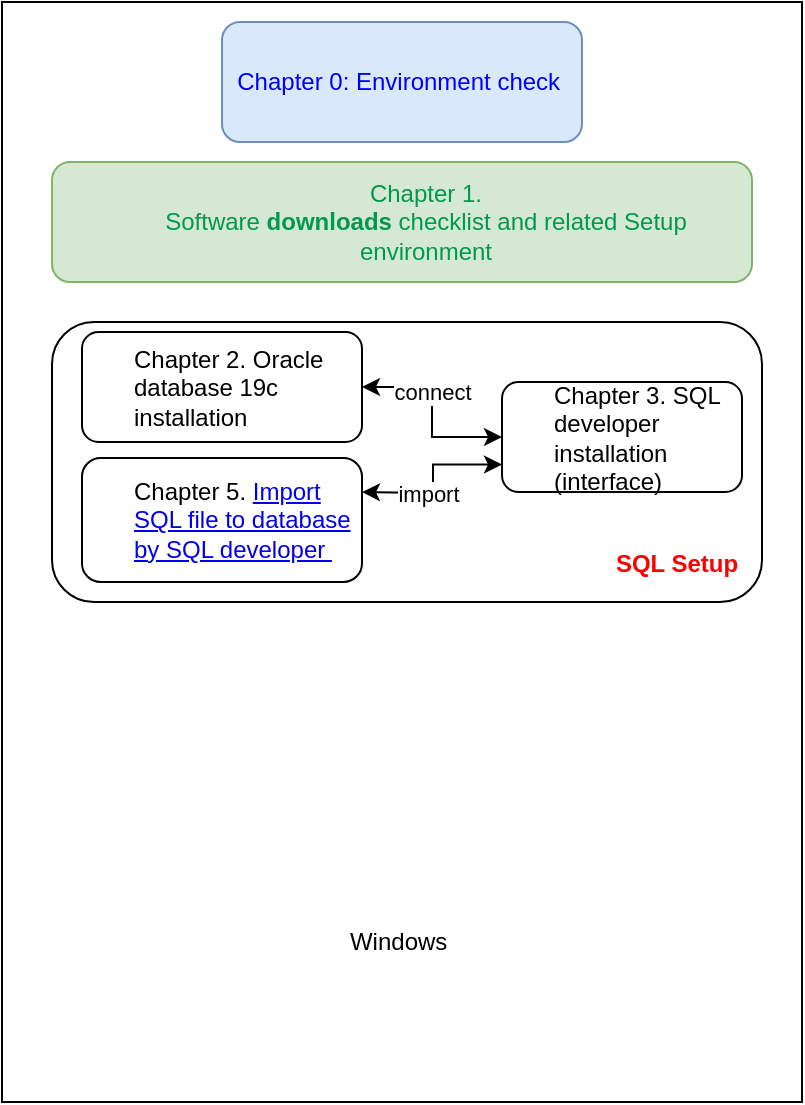 <mxfile version="20.0.0" type="github">
  <diagram id="17G2DBIcZU6sUmtRgQNI" name="Page-1">
    <mxGraphModel dx="540" dy="544" grid="1" gridSize="10" guides="1" tooltips="1" connect="1" arrows="1" fold="1" page="1" pageScale="1" pageWidth="850" pageHeight="1100" math="0" shadow="0">
      <root>
        <mxCell id="0" />
        <mxCell id="1" parent="0" />
        <mxCell id="mP8B_jTsaXODHllWjWsl-1" value="&lt;br&gt;&lt;br&gt;&lt;br&gt;&lt;br&gt;&lt;br&gt;&lt;br&gt;&lt;br&gt;&lt;br&gt;&lt;br&gt;&lt;br&gt;&lt;br&gt;&lt;br&gt;&lt;br&gt;&lt;br&gt;&lt;br&gt;&lt;br&gt;&lt;br&gt;&lt;br&gt;&lt;br&gt;&lt;br&gt;&lt;br&gt;&lt;br&gt;&lt;br&gt;&lt;br&gt;&lt;br&gt;&lt;br&gt;&lt;br&gt;Windows&amp;nbsp;" style="rounded=0;whiteSpace=wrap;html=1;" vertex="1" parent="1">
          <mxGeometry x="30" y="40" width="400" height="550" as="geometry" />
        </mxCell>
        <mxCell id="mP8B_jTsaXODHllWjWsl-2" value="&lt;p class=&quot;MsoNormal&quot;&gt;Chapter 0: Environment check&amp;nbsp;&lt;/p&gt;" style="rounded=1;whiteSpace=wrap;html=1;fillColor=#dae8fc;strokeColor=#6c8ebf;fontColor=#0000FF;" vertex="1" parent="1">
          <mxGeometry x="140" y="50" width="180" height="60" as="geometry" />
        </mxCell>
        <mxCell id="mP8B_jTsaXODHllWjWsl-3" value="&lt;p style=&quot;margin-left:.25in&quot; class=&quot;MsoNormal&quot;&gt;Chapter 1.&lt;br&gt;Software &lt;b&gt;downloads &lt;/b&gt;checklist and related Setup environment&lt;/p&gt;" style="rounded=1;whiteSpace=wrap;html=1;fillColor=#d5e8d4;strokeColor=#82b366;fontColor=#00994D;" vertex="1" parent="1">
          <mxGeometry x="55" y="120" width="350" height="60" as="geometry" />
        </mxCell>
        <mxCell id="mP8B_jTsaXODHllWjWsl-4" value="&lt;font color=&quot;#ff0000&quot;&gt;&lt;br&gt;&lt;br&gt;&lt;br&gt;&lt;br&gt;&lt;br&gt;&lt;br&gt;&lt;br&gt;&lt;/font&gt;&lt;div style=&quot;text-align: right;&quot;&gt;&lt;span style=&quot;background-color: initial;&quot;&gt;&lt;font color=&quot;#ff0000&quot;&gt;&amp;nbsp; &amp;nbsp; &amp;nbsp; &amp;nbsp; &amp;nbsp; &amp;nbsp; &amp;nbsp; &amp;nbsp; &amp;nbsp; &amp;nbsp; &amp;nbsp; &amp;nbsp; &amp;nbsp; &amp;nbsp; &amp;nbsp; &amp;nbsp; &amp;nbsp; &amp;nbsp; &amp;nbsp; &amp;nbsp; &amp;nbsp; &amp;nbsp; &amp;nbsp; &amp;nbsp; &amp;nbsp; &amp;nbsp; &amp;nbsp; &amp;nbsp; &amp;nbsp; &amp;nbsp; &amp;nbsp; &amp;nbsp; &amp;nbsp; &amp;nbsp; &amp;nbsp; &amp;nbsp; &amp;nbsp; &amp;nbsp; &amp;nbsp; &amp;nbsp;&lt;b&gt; &amp;nbsp;SQL Setup&lt;/b&gt;&lt;/font&gt;&lt;/span&gt;&lt;/div&gt;" style="rounded=1;whiteSpace=wrap;html=1;" vertex="1" parent="1">
          <mxGeometry x="55" y="200" width="355" height="140" as="geometry" />
        </mxCell>
        <mxCell id="mP8B_jTsaXODHllWjWsl-11" value="" style="edgeStyle=orthogonalEdgeStyle;rounded=0;orthogonalLoop=1;jettySize=auto;html=1;startArrow=classic;startFill=1;" edge="1" parent="1" source="mP8B_jTsaXODHllWjWsl-5" target="mP8B_jTsaXODHllWjWsl-6">
          <mxGeometry relative="1" as="geometry" />
        </mxCell>
        <mxCell id="mP8B_jTsaXODHllWjWsl-12" value="connect" style="edgeLabel;html=1;align=center;verticalAlign=middle;resizable=0;points=[];" vertex="1" connectable="0" parent="mP8B_jTsaXODHllWjWsl-11">
          <mxGeometry x="-0.212" relative="1" as="geometry">
            <mxPoint as="offset" />
          </mxGeometry>
        </mxCell>
        <mxCell id="mP8B_jTsaXODHllWjWsl-5" value="&lt;p style=&quot;margin-left:.25in&quot; class=&quot;MsoNormal&quot;&gt;Chapter 2. Oracle database 19c&lt;br&gt;installation&lt;/p&gt;" style="rounded=1;whiteSpace=wrap;html=1;align=left;" vertex="1" parent="1">
          <mxGeometry x="70" y="205" width="140" height="55" as="geometry" />
        </mxCell>
        <mxCell id="mP8B_jTsaXODHllWjWsl-6" value="&lt;p style=&quot;margin-left:.25in&quot; class=&quot;MsoNormal&quot;&gt;Chapter 3. SQL developer&lt;br&gt;installation (interface)&lt;/p&gt;" style="rounded=1;whiteSpace=wrap;html=1;align=left;" vertex="1" parent="1">
          <mxGeometry x="280" y="230" width="120" height="55" as="geometry" />
        </mxCell>
        <mxCell id="mP8B_jTsaXODHllWjWsl-14" value="&lt;p style=&quot;margin-left:.25in&quot; class=&quot;MsoNormal&quot;&gt;Chapter 5. &lt;a name=&quot;_Hlk105871212&quot;&gt;Import&lt;br&gt;SQL file to database by SQL developer&amp;nbsp;&lt;/a&gt;&lt;/p&gt;" style="rounded=1;whiteSpace=wrap;html=1;align=left;" vertex="1" parent="1">
          <mxGeometry x="70" y="268" width="140" height="62" as="geometry" />
        </mxCell>
        <mxCell id="mP8B_jTsaXODHllWjWsl-17" value="" style="edgeStyle=orthogonalEdgeStyle;rounded=0;orthogonalLoop=1;jettySize=auto;html=1;startArrow=classic;startFill=1;entryX=0;entryY=0.75;entryDx=0;entryDy=0;" edge="1" parent="1" target="mP8B_jTsaXODHllWjWsl-6">
          <mxGeometry relative="1" as="geometry">
            <mxPoint x="210" y="285" as="sourcePoint" />
            <mxPoint x="280" y="310" as="targetPoint" />
          </mxGeometry>
        </mxCell>
        <mxCell id="mP8B_jTsaXODHllWjWsl-18" value="import" style="edgeLabel;html=1;align=center;verticalAlign=middle;resizable=0;points=[];" vertex="1" connectable="0" parent="mP8B_jTsaXODHllWjWsl-17">
          <mxGeometry x="-0.212" relative="1" as="geometry">
            <mxPoint as="offset" />
          </mxGeometry>
        </mxCell>
      </root>
    </mxGraphModel>
  </diagram>
</mxfile>
